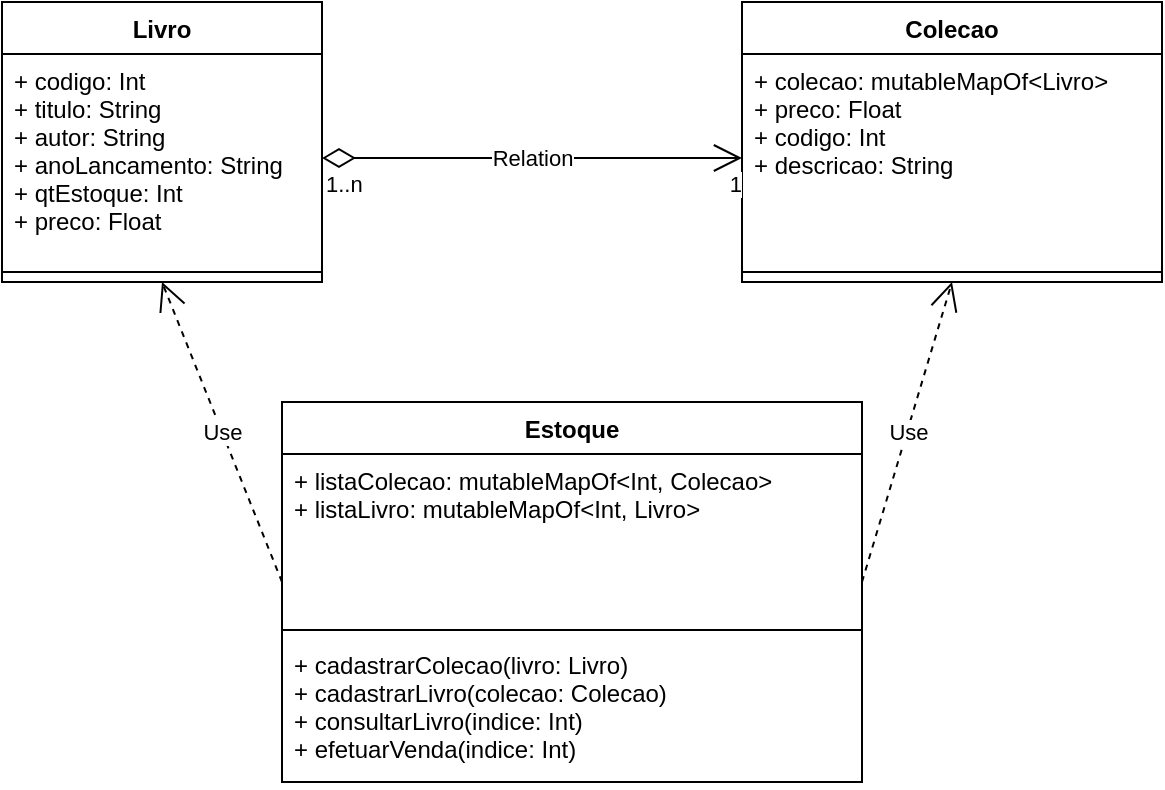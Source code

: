 <mxfile version="13.6.9" type="device"><diagram id="TH2Su5M5FyKi7I3YbNQ-" name="Page-1"><mxGraphModel dx="868" dy="450" grid="1" gridSize="10" guides="1" tooltips="1" connect="1" arrows="1" fold="1" page="1" pageScale="1" pageWidth="827" pageHeight="1169" math="0" shadow="0"><root><mxCell id="0"/><mxCell id="1" parent="0"/><mxCell id="Tub9mrhsfeJQOgict1EW-5" value="Livro" style="swimlane;fontStyle=1;align=center;verticalAlign=top;childLayout=stackLayout;horizontal=1;startSize=26;horizontalStack=0;resizeParent=1;resizeParentMax=0;resizeLast=0;collapsible=1;marginBottom=0;" vertex="1" parent="1"><mxGeometry x="110" y="40" width="160" height="140" as="geometry"/></mxCell><mxCell id="Tub9mrhsfeJQOgict1EW-6" value="+ codigo: Int&#10;+ titulo: String&#10;+ autor: String&#10;+ anoLancamento: String&#10;+ qtEstoque: Int&#10;+ preco: Float" style="text;strokeColor=none;fillColor=none;align=left;verticalAlign=top;spacingLeft=4;spacingRight=4;overflow=hidden;rotatable=0;points=[[0,0.5],[1,0.5]];portConstraint=eastwest;" vertex="1" parent="Tub9mrhsfeJQOgict1EW-5"><mxGeometry y="26" width="160" height="104" as="geometry"/></mxCell><mxCell id="Tub9mrhsfeJQOgict1EW-7" value="" style="line;strokeWidth=1;fillColor=none;align=left;verticalAlign=middle;spacingTop=-1;spacingLeft=3;spacingRight=3;rotatable=0;labelPosition=right;points=[];portConstraint=eastwest;" vertex="1" parent="Tub9mrhsfeJQOgict1EW-5"><mxGeometry y="130" width="160" height="10" as="geometry"/></mxCell><mxCell id="Tub9mrhsfeJQOgict1EW-21" value="Colecao" style="swimlane;fontStyle=1;align=center;verticalAlign=top;childLayout=stackLayout;horizontal=1;startSize=26;horizontalStack=0;resizeParent=1;resizeParentMax=0;resizeLast=0;collapsible=1;marginBottom=0;" vertex="1" parent="1"><mxGeometry x="480" y="40" width="210" height="140" as="geometry"/></mxCell><mxCell id="Tub9mrhsfeJQOgict1EW-22" value="+ colecao: mutableMapOf&lt;Livro&gt;&#10;+ preco: Float&#10;+ codigo: Int&#10;+ descricao: String" style="text;strokeColor=none;fillColor=none;align=left;verticalAlign=top;spacingLeft=4;spacingRight=4;overflow=hidden;rotatable=0;points=[[0,0.5],[1,0.5]];portConstraint=eastwest;" vertex="1" parent="Tub9mrhsfeJQOgict1EW-21"><mxGeometry y="26" width="210" height="104" as="geometry"/></mxCell><mxCell id="Tub9mrhsfeJQOgict1EW-23" value="" style="line;strokeWidth=1;fillColor=none;align=left;verticalAlign=middle;spacingTop=-1;spacingLeft=3;spacingRight=3;rotatable=0;labelPosition=right;points=[];portConstraint=eastwest;" vertex="1" parent="Tub9mrhsfeJQOgict1EW-21"><mxGeometry y="130" width="210" height="10" as="geometry"/></mxCell><mxCell id="Tub9mrhsfeJQOgict1EW-26" value="Use" style="endArrow=open;endSize=12;dashed=1;html=1;entryX=0.5;entryY=1;entryDx=0;entryDy=0;exitX=0;exitY=0.762;exitDx=0;exitDy=0;exitPerimeter=0;" edge="1" parent="1" source="Tub9mrhsfeJQOgict1EW-10" target="Tub9mrhsfeJQOgict1EW-5"><mxGeometry width="160" relative="1" as="geometry"><mxPoint x="330" y="230" as="sourcePoint"/><mxPoint x="490" y="230" as="targetPoint"/></mxGeometry></mxCell><mxCell id="Tub9mrhsfeJQOgict1EW-27" value="Use" style="endArrow=open;endSize=12;dashed=1;html=1;entryX=0.5;entryY=1;entryDx=0;entryDy=0;exitX=1;exitY=0.762;exitDx=0;exitDy=0;exitPerimeter=0;" edge="1" parent="1" source="Tub9mrhsfeJQOgict1EW-10" target="Tub9mrhsfeJQOgict1EW-21"><mxGeometry width="160" relative="1" as="geometry"><mxPoint x="330" y="230" as="sourcePoint"/><mxPoint x="490" y="230" as="targetPoint"/></mxGeometry></mxCell><mxCell id="Tub9mrhsfeJQOgict1EW-29" value="Relation" style="endArrow=open;html=1;endSize=12;startArrow=diamondThin;startSize=14;startFill=0;edgeStyle=orthogonalEdgeStyle;entryX=0;entryY=0.5;entryDx=0;entryDy=0;exitX=1;exitY=0.5;exitDx=0;exitDy=0;" edge="1" parent="1" source="Tub9mrhsfeJQOgict1EW-6" target="Tub9mrhsfeJQOgict1EW-22"><mxGeometry relative="1" as="geometry"><mxPoint x="310" y="210" as="sourcePoint"/><mxPoint x="470" y="210" as="targetPoint"/></mxGeometry></mxCell><mxCell id="Tub9mrhsfeJQOgict1EW-30" value="1..n" style="edgeLabel;resizable=0;html=1;align=left;verticalAlign=top;" connectable="0" vertex="1" parent="Tub9mrhsfeJQOgict1EW-29"><mxGeometry x="-1" relative="1" as="geometry"/></mxCell><mxCell id="Tub9mrhsfeJQOgict1EW-31" value="1" style="edgeLabel;resizable=0;html=1;align=right;verticalAlign=top;" connectable="0" vertex="1" parent="Tub9mrhsfeJQOgict1EW-29"><mxGeometry x="1" relative="1" as="geometry"/></mxCell><mxCell id="Tub9mrhsfeJQOgict1EW-9" value="Estoque" style="swimlane;fontStyle=1;align=center;verticalAlign=top;childLayout=stackLayout;horizontal=1;startSize=26;horizontalStack=0;resizeParent=1;resizeParentMax=0;resizeLast=0;collapsible=1;marginBottom=0;" vertex="1" parent="1"><mxGeometry x="250" y="240" width="290" height="190" as="geometry"/></mxCell><mxCell id="Tub9mrhsfeJQOgict1EW-10" value="+ listaColecao: mutableMapOf&lt;Int, Colecao&gt;&#10;+ listaLivro: mutableMapOf&lt;Int, Livro&gt;" style="text;strokeColor=none;fillColor=none;align=left;verticalAlign=top;spacingLeft=4;spacingRight=4;overflow=hidden;rotatable=0;points=[[0,0.5],[1,0.5]];portConstraint=eastwest;" vertex="1" parent="Tub9mrhsfeJQOgict1EW-9"><mxGeometry y="26" width="290" height="84" as="geometry"/></mxCell><mxCell id="Tub9mrhsfeJQOgict1EW-11" value="" style="line;strokeWidth=1;fillColor=none;align=left;verticalAlign=middle;spacingTop=-1;spacingLeft=3;spacingRight=3;rotatable=0;labelPosition=right;points=[];portConstraint=eastwest;" vertex="1" parent="Tub9mrhsfeJQOgict1EW-9"><mxGeometry y="110" width="290" height="8" as="geometry"/></mxCell><mxCell id="Tub9mrhsfeJQOgict1EW-12" value="+ cadastrarColecao(livro: Livro) &#10;+ cadastrarLivro(colecao: Colecao)&#10;+ consultarLivro(indice: Int)&#10;+ efetuarVenda(indice: Int)&#10;" style="text;strokeColor=none;fillColor=none;align=left;verticalAlign=top;spacingLeft=4;spacingRight=4;overflow=hidden;rotatable=0;points=[[0,0.5],[1,0.5]];portConstraint=eastwest;" vertex="1" parent="Tub9mrhsfeJQOgict1EW-9"><mxGeometry y="118" width="290" height="72" as="geometry"/></mxCell></root></mxGraphModel></diagram></mxfile>